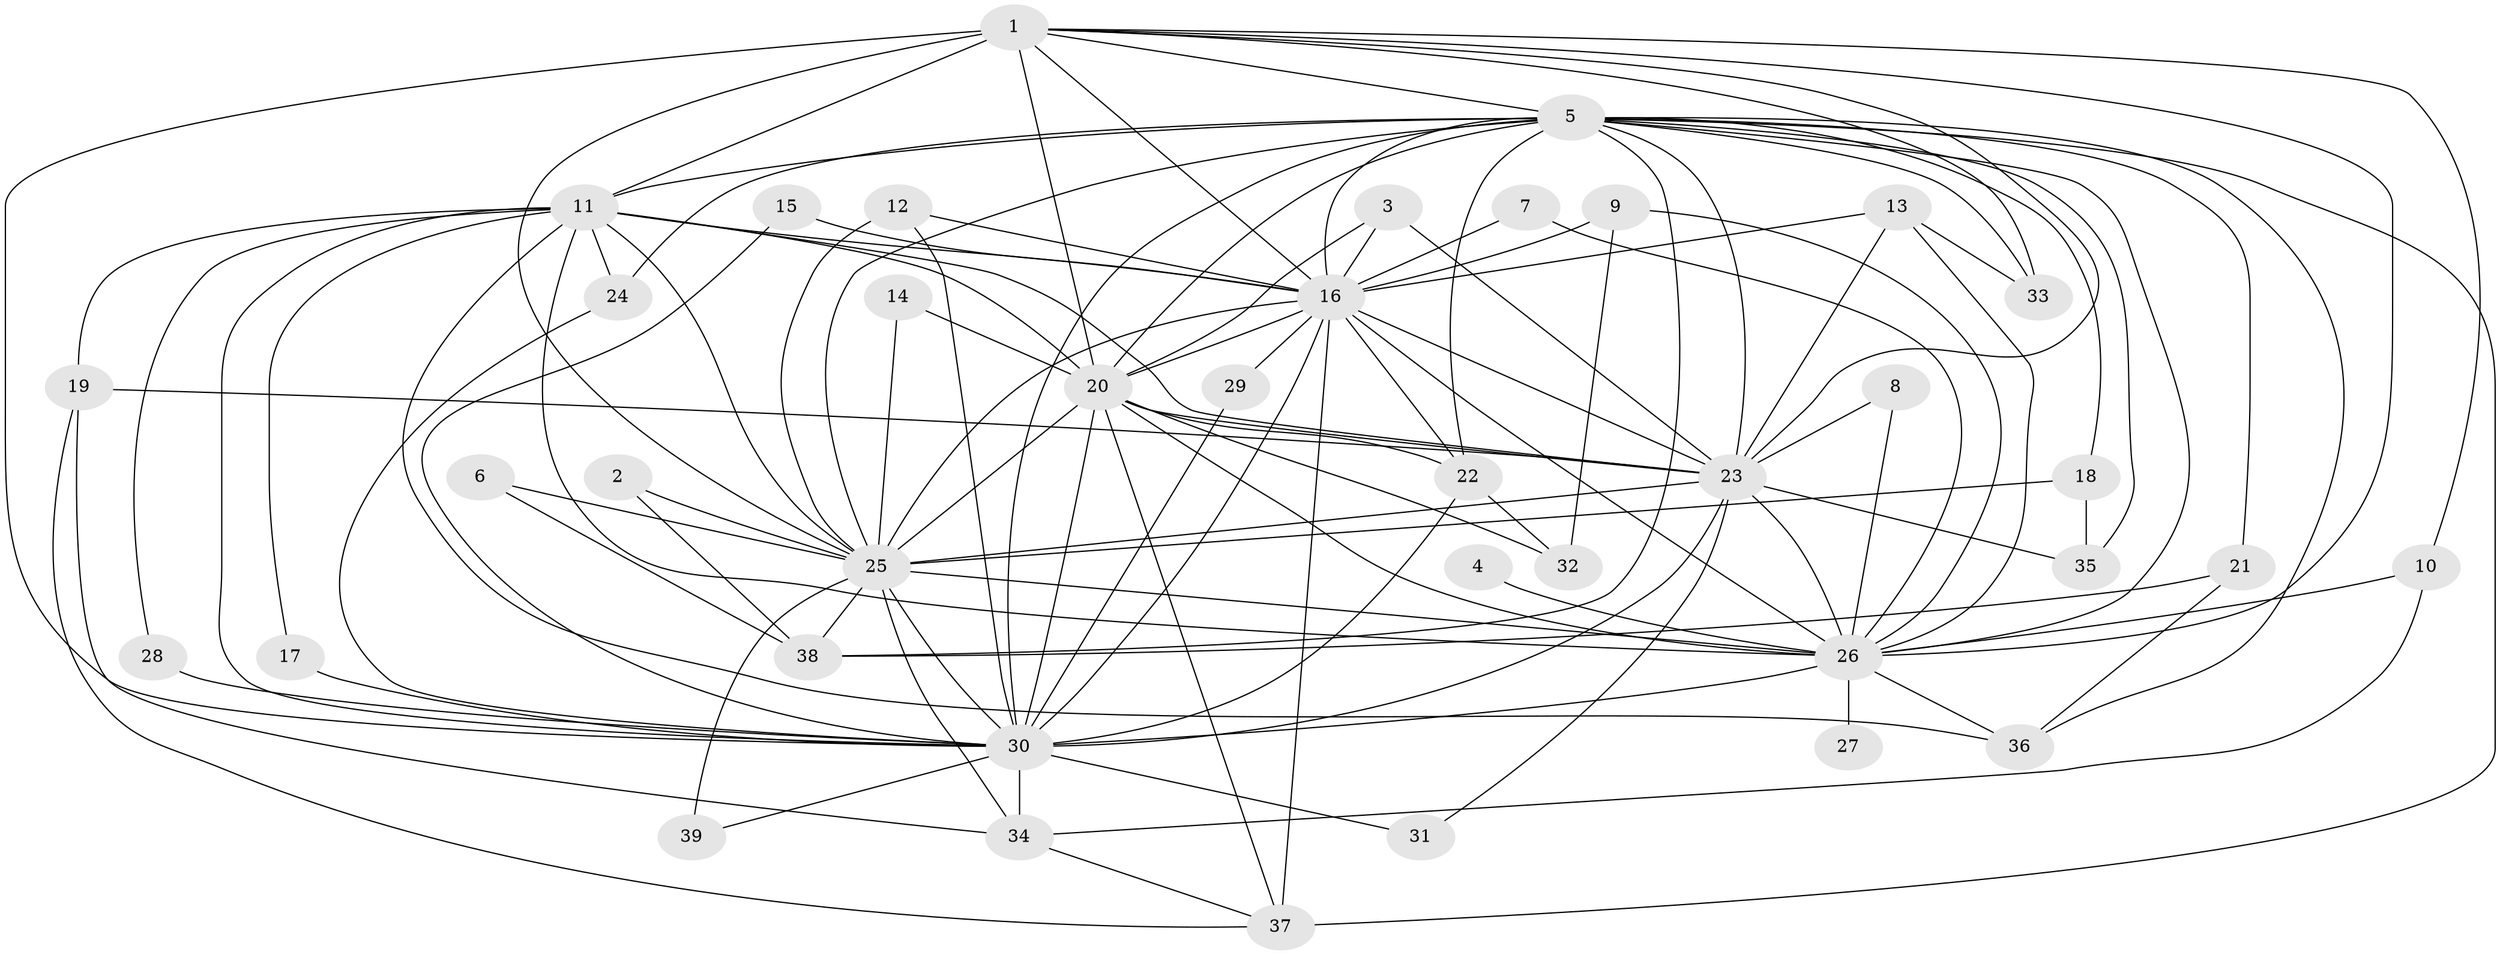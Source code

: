 // original degree distribution, {23: 0.025974025974025976, 12: 0.012987012987012988, 16: 0.025974025974025976, 21: 0.012987012987012988, 24: 0.012987012987012988, 22: 0.012987012987012988, 19: 0.012987012987012988, 13: 0.012987012987012988, 3: 0.19480519480519481, 7: 0.012987012987012988, 4: 0.05194805194805195, 5: 0.012987012987012988, 2: 0.5844155844155844, 6: 0.012987012987012988}
// Generated by graph-tools (version 1.1) at 2025/01/03/09/25 03:01:31]
// undirected, 39 vertices, 110 edges
graph export_dot {
graph [start="1"]
  node [color=gray90,style=filled];
  1;
  2;
  3;
  4;
  5;
  6;
  7;
  8;
  9;
  10;
  11;
  12;
  13;
  14;
  15;
  16;
  17;
  18;
  19;
  20;
  21;
  22;
  23;
  24;
  25;
  26;
  27;
  28;
  29;
  30;
  31;
  32;
  33;
  34;
  35;
  36;
  37;
  38;
  39;
  1 -- 5 [weight=1.0];
  1 -- 10 [weight=1.0];
  1 -- 11 [weight=1.0];
  1 -- 16 [weight=2.0];
  1 -- 20 [weight=1.0];
  1 -- 23 [weight=1.0];
  1 -- 25 [weight=1.0];
  1 -- 26 [weight=2.0];
  1 -- 30 [weight=2.0];
  1 -- 33 [weight=1.0];
  2 -- 25 [weight=1.0];
  2 -- 38 [weight=1.0];
  3 -- 16 [weight=1.0];
  3 -- 20 [weight=1.0];
  3 -- 23 [weight=1.0];
  4 -- 26 [weight=1.0];
  5 -- 11 [weight=1.0];
  5 -- 16 [weight=2.0];
  5 -- 18 [weight=1.0];
  5 -- 20 [weight=1.0];
  5 -- 21 [weight=1.0];
  5 -- 22 [weight=1.0];
  5 -- 23 [weight=1.0];
  5 -- 24 [weight=1.0];
  5 -- 25 [weight=1.0];
  5 -- 26 [weight=1.0];
  5 -- 30 [weight=3.0];
  5 -- 33 [weight=1.0];
  5 -- 35 [weight=1.0];
  5 -- 36 [weight=1.0];
  5 -- 37 [weight=1.0];
  5 -- 38 [weight=3.0];
  6 -- 25 [weight=1.0];
  6 -- 38 [weight=1.0];
  7 -- 16 [weight=1.0];
  7 -- 26 [weight=1.0];
  8 -- 23 [weight=1.0];
  8 -- 26 [weight=1.0];
  9 -- 16 [weight=1.0];
  9 -- 26 [weight=1.0];
  9 -- 32 [weight=1.0];
  10 -- 26 [weight=1.0];
  10 -- 34 [weight=1.0];
  11 -- 16 [weight=1.0];
  11 -- 17 [weight=1.0];
  11 -- 19 [weight=1.0];
  11 -- 20 [weight=1.0];
  11 -- 23 [weight=2.0];
  11 -- 24 [weight=1.0];
  11 -- 25 [weight=1.0];
  11 -- 26 [weight=1.0];
  11 -- 28 [weight=1.0];
  11 -- 30 [weight=3.0];
  11 -- 36 [weight=1.0];
  12 -- 16 [weight=1.0];
  12 -- 25 [weight=1.0];
  12 -- 30 [weight=1.0];
  13 -- 16 [weight=1.0];
  13 -- 23 [weight=1.0];
  13 -- 26 [weight=1.0];
  13 -- 33 [weight=1.0];
  14 -- 20 [weight=1.0];
  14 -- 25 [weight=1.0];
  15 -- 16 [weight=1.0];
  15 -- 30 [weight=1.0];
  16 -- 20 [weight=1.0];
  16 -- 22 [weight=1.0];
  16 -- 23 [weight=1.0];
  16 -- 25 [weight=1.0];
  16 -- 26 [weight=3.0];
  16 -- 29 [weight=1.0];
  16 -- 30 [weight=2.0];
  16 -- 37 [weight=2.0];
  17 -- 30 [weight=2.0];
  18 -- 25 [weight=1.0];
  18 -- 35 [weight=1.0];
  19 -- 23 [weight=1.0];
  19 -- 34 [weight=1.0];
  19 -- 37 [weight=1.0];
  20 -- 22 [weight=1.0];
  20 -- 23 [weight=2.0];
  20 -- 25 [weight=1.0];
  20 -- 26 [weight=1.0];
  20 -- 30 [weight=3.0];
  20 -- 32 [weight=1.0];
  20 -- 37 [weight=1.0];
  21 -- 36 [weight=1.0];
  21 -- 38 [weight=1.0];
  22 -- 30 [weight=1.0];
  22 -- 32 [weight=1.0];
  23 -- 25 [weight=2.0];
  23 -- 26 [weight=1.0];
  23 -- 30 [weight=5.0];
  23 -- 31 [weight=1.0];
  23 -- 35 [weight=1.0];
  24 -- 30 [weight=1.0];
  25 -- 26 [weight=1.0];
  25 -- 30 [weight=3.0];
  25 -- 34 [weight=1.0];
  25 -- 38 [weight=1.0];
  25 -- 39 [weight=1.0];
  26 -- 27 [weight=1.0];
  26 -- 30 [weight=2.0];
  26 -- 36 [weight=1.0];
  28 -- 30 [weight=1.0];
  29 -- 30 [weight=1.0];
  30 -- 31 [weight=2.0];
  30 -- 34 [weight=1.0];
  30 -- 39 [weight=1.0];
  34 -- 37 [weight=1.0];
}

